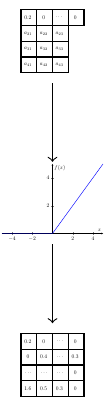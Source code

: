 \documentclass[tikz]{standalone}
\usepackage{amsmath}
\usetikzlibrary{matrix, positioning}
\usepackage{pgfplots}


\begin{document}
    \begin{tikzpicture}

        % Input Matrix
\matrix (m_in) [matrix of math nodes,
                     nodes={draw, minimum size=1cm
, scale=0.2, anchor=center, align=center},
                     column sep=-\pgflinewidth, row sep=-\pgflinewidth]
        {
            $0.2$ & $0$ & $\dots$ & $0$ \\
            $a_{21}$ & $a_{22}$ & $a_{23}$ \\
            $a_{31}$ & $a_{32}$ & $a_{33}$ \\
            $a_{41}$ & $a_{42}$ & $a_{43}$ \\
        };


        \node (plot) [below=1cm of m_in, scale=0.2] {
            \begin{tikzpicture}
                \begin{axis}[
                    axis lines=middle,
                    xlabel={$x$}, ylabel={$f(x)$},
                    samples=100,
                    domain=-5:5,
                    width=8cm,
                    height=6cm
                ]
                    \addplot[thick, blue] {max(0,x)};
                \end{axis}
            \end{tikzpicture}
        };

        \matrix (m_out) [matrix of math nodes,
                     nodes={draw, minimum size=1cm, scale=0.2, anchor=center, align=center},
                     column sep=-\pgflinewidth,
                     row sep=-\pgflinewidth,
                     below=1cm of plot
        ]
        {
            0.2   & 0  & \dots & 0 \\
            0  &  0.4  & \dots & 0.3  \\
            \dots & \dots & \dots & 0 \\
            1.6   & 0.5   & 0.3   & 0 \\
        };

        \draw[->] (m_in.south) -- (plot.north);
        \draw[->] (plot.south) -- (m_out.north);
    \end{tikzpicture}
\end{document}